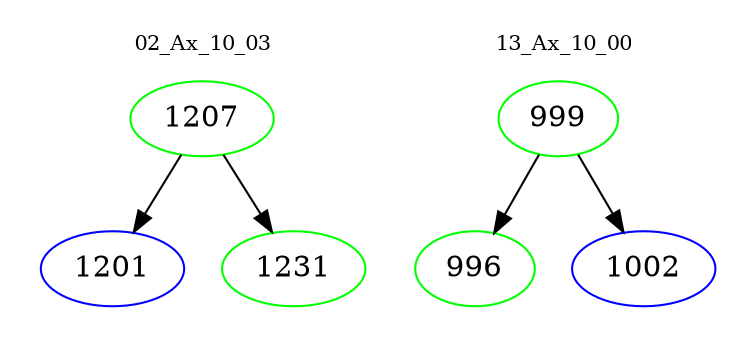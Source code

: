 digraph{
subgraph cluster_0 {
color = white
label = "02_Ax_10_03";
fontsize=10;
T0_1207 [label="1207", color="green"]
T0_1207 -> T0_1201 [color="black"]
T0_1201 [label="1201", color="blue"]
T0_1207 -> T0_1231 [color="black"]
T0_1231 [label="1231", color="green"]
}
subgraph cluster_1 {
color = white
label = "13_Ax_10_00";
fontsize=10;
T1_999 [label="999", color="green"]
T1_999 -> T1_996 [color="black"]
T1_996 [label="996", color="green"]
T1_999 -> T1_1002 [color="black"]
T1_1002 [label="1002", color="blue"]
}
}
